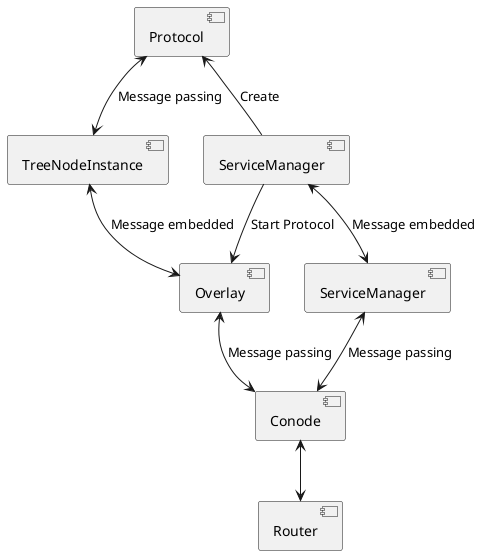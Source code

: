 @startuml

[Protocol]
[TreeNodeInstance]
[ServiceManager] as sm1
[Overlay]
[ServiceManager] as sm2
[Conode]
[Router]

Protocol  <--> TreeNodeInstance : Message passing
Protocol <-- sm1 : Create

TreeNodeInstance <--> Overlay : Message embedded
sm1 <--> sm2 : Message embedded
sm1 --> Overlay : Start Protocol

Overlay <--> Conode : Message passing
sm2 <--> Conode : Message passing

Conode <--> Router


@enduml